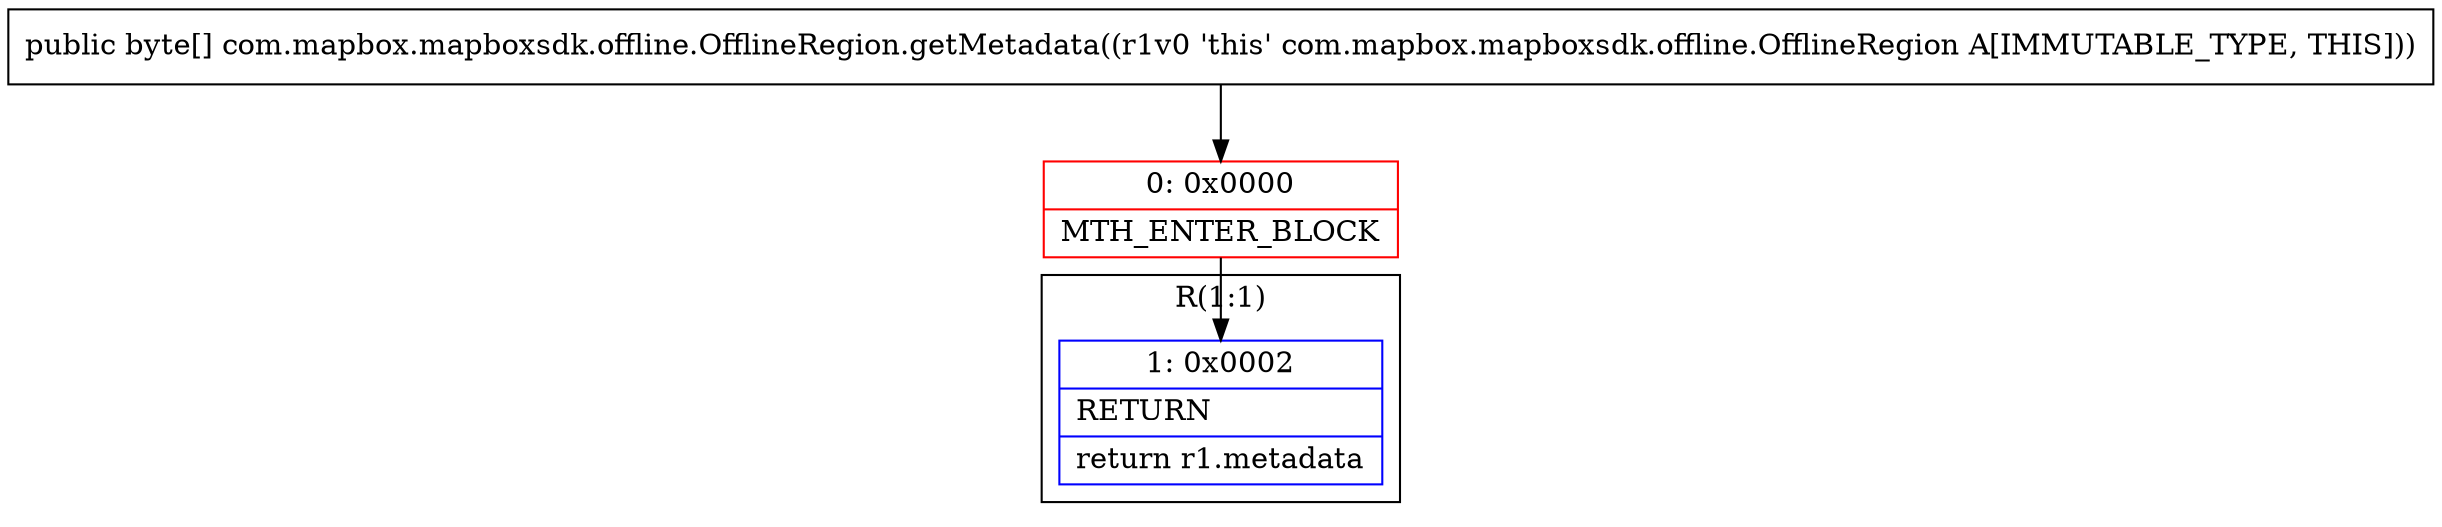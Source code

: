digraph "CFG forcom.mapbox.mapboxsdk.offline.OfflineRegion.getMetadata()[B" {
subgraph cluster_Region_1235263526 {
label = "R(1:1)";
node [shape=record,color=blue];
Node_1 [shape=record,label="{1\:\ 0x0002|RETURN\l|return r1.metadata\l}"];
}
Node_0 [shape=record,color=red,label="{0\:\ 0x0000|MTH_ENTER_BLOCK\l}"];
MethodNode[shape=record,label="{public byte[] com.mapbox.mapboxsdk.offline.OfflineRegion.getMetadata((r1v0 'this' com.mapbox.mapboxsdk.offline.OfflineRegion A[IMMUTABLE_TYPE, THIS])) }"];
MethodNode -> Node_0;
Node_0 -> Node_1;
}

